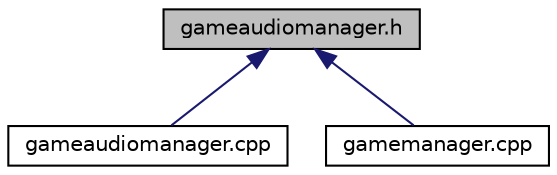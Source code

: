 digraph "gameaudiomanager.h"
{
  edge [fontname="Helvetica",fontsize="10",labelfontname="Helvetica",labelfontsize="10"];
  node [fontname="Helvetica",fontsize="10",shape=record];
  Node1 [label="gameaudiomanager.h",height=0.2,width=0.4,color="black", fillcolor="grey75", style="filled" fontcolor="black"];
  Node1 -> Node2 [dir="back",color="midnightblue",fontsize="10",style="solid",fontname="Helvetica"];
  Node2 [label="gameaudiomanager.cpp",height=0.2,width=0.4,color="black", fillcolor="white", style="filled",URL="$gameaudiomanager_8cpp.html"];
  Node1 -> Node3 [dir="back",color="midnightblue",fontsize="10",style="solid",fontname="Helvetica"];
  Node3 [label="gamemanager.cpp",height=0.2,width=0.4,color="black", fillcolor="white", style="filled",URL="$gamemanager_8cpp.html"];
}
